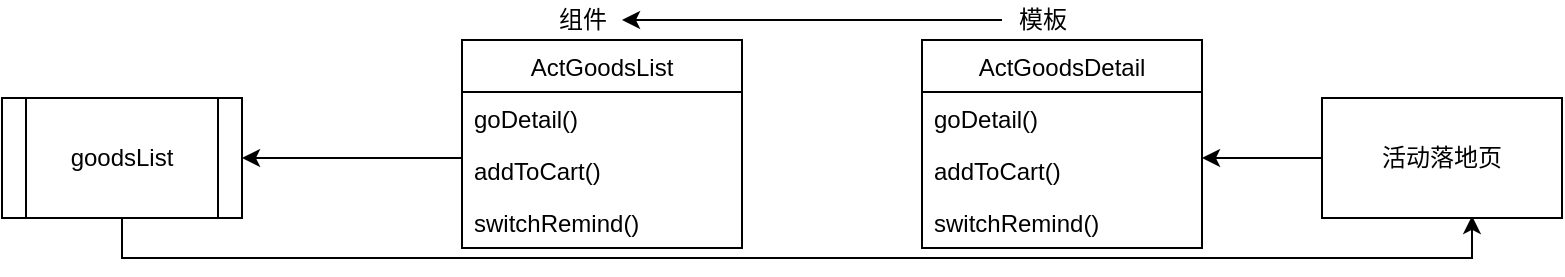 <mxfile version="13.3.5" type="device"><diagram id="wharV3VslZOccqr6hPWg" name="Page-1"><mxGraphModel dx="946" dy="615" grid="1" gridSize="10" guides="1" tooltips="1" connect="1" arrows="1" fold="1" page="1" pageScale="1" pageWidth="827" pageHeight="1169" math="0" shadow="0"><root><mxCell id="0"/><mxCell id="1" parent="0"/><mxCell id="Cv9Sgjlgx3uy_3O_BVt6-14" style="edgeStyle=orthogonalEdgeStyle;rounded=0;orthogonalLoop=1;jettySize=auto;html=1;exitX=0.5;exitY=1;exitDx=0;exitDy=0;entryX=0.625;entryY=0.983;entryDx=0;entryDy=0;entryPerimeter=0;" parent="1" source="Cv9Sgjlgx3uy_3O_BVt6-1" target="Cv9Sgjlgx3uy_3O_BVt6-2" edge="1"><mxGeometry relative="1" as="geometry"/></mxCell><mxCell id="Cv9Sgjlgx3uy_3O_BVt6-1" value="goodsList" style="shape=process;whiteSpace=wrap;html=1;backgroundOutline=1;" parent="1" vertex="1"><mxGeometry x="10" y="109" width="120" height="60" as="geometry"/></mxCell><mxCell id="pePh0rrNzs2Txp1D9SxP-5" style="edgeStyle=orthogonalEdgeStyle;rounded=0;orthogonalLoop=1;jettySize=auto;html=1;entryX=1;entryY=0.269;entryDx=0;entryDy=0;entryPerimeter=0;" edge="1" parent="1" source="Cv9Sgjlgx3uy_3O_BVt6-2" target="Cv9Sgjlgx3uy_3O_BVt6-12"><mxGeometry relative="1" as="geometry"/></mxCell><mxCell id="Cv9Sgjlgx3uy_3O_BVt6-2" value="活动落地页" style="rounded=0;whiteSpace=wrap;html=1;" parent="1" vertex="1"><mxGeometry x="670" y="109" width="120" height="60" as="geometry"/></mxCell><mxCell id="Cv9Sgjlgx3uy_3O_BVt6-5" value="组件" style="text;html=1;align=center;verticalAlign=middle;resizable=0;points=[];autosize=1;" parent="1" vertex="1"><mxGeometry x="280" y="60" width="40" height="20" as="geometry"/></mxCell><mxCell id="Cv9Sgjlgx3uy_3O_BVt6-8" style="edgeStyle=orthogonalEdgeStyle;rounded=0;orthogonalLoop=1;jettySize=auto;html=1;" parent="1" source="Cv9Sgjlgx3uy_3O_BVt6-7" target="Cv9Sgjlgx3uy_3O_BVt6-5" edge="1"><mxGeometry relative="1" as="geometry"/></mxCell><mxCell id="Cv9Sgjlgx3uy_3O_BVt6-7" value="模板" style="text;html=1;align=center;verticalAlign=middle;resizable=0;points=[];autosize=1;" parent="1" vertex="1"><mxGeometry x="510" y="60" width="40" height="20" as="geometry"/></mxCell><mxCell id="Cv9Sgjlgx3uy_3O_BVt6-10" value="ActGoodsDetail" style="swimlane;fontStyle=0;childLayout=stackLayout;horizontal=1;startSize=26;fillColor=none;horizontalStack=0;resizeParent=1;resizeParentMax=0;resizeLast=0;collapsible=1;marginBottom=0;" parent="1" vertex="1"><mxGeometry x="470" y="80" width="140" height="104" as="geometry"><mxRectangle x="414" y="90" width="120" height="26" as="alternateBounds"/></mxGeometry></mxCell><mxCell id="Cv9Sgjlgx3uy_3O_BVt6-11" value="goDetail()" style="text;strokeColor=none;fillColor=none;align=left;verticalAlign=top;spacingLeft=4;spacingRight=4;overflow=hidden;rotatable=0;points=[[0,0.5],[1,0.5]];portConstraint=eastwest;" parent="Cv9Sgjlgx3uy_3O_BVt6-10" vertex="1"><mxGeometry y="26" width="140" height="26" as="geometry"/></mxCell><mxCell id="Cv9Sgjlgx3uy_3O_BVt6-12" value="addToCart()" style="text;strokeColor=none;fillColor=none;align=left;verticalAlign=top;spacingLeft=4;spacingRight=4;overflow=hidden;rotatable=0;points=[[0,0.5],[1,0.5]];portConstraint=eastwest;" parent="Cv9Sgjlgx3uy_3O_BVt6-10" vertex="1"><mxGeometry y="52" width="140" height="26" as="geometry"/></mxCell><mxCell id="Cv9Sgjlgx3uy_3O_BVt6-13" value="switchRemind()" style="text;strokeColor=none;fillColor=none;align=left;verticalAlign=top;spacingLeft=4;spacingRight=4;overflow=hidden;rotatable=0;points=[[0,0.5],[1,0.5]];portConstraint=eastwest;" parent="Cv9Sgjlgx3uy_3O_BVt6-10" vertex="1"><mxGeometry y="78" width="140" height="26" as="geometry"/></mxCell><mxCell id="pePh0rrNzs2Txp1D9SxP-1" value="ActGoodsList" style="swimlane;fontStyle=0;childLayout=stackLayout;horizontal=1;startSize=26;fillColor=none;horizontalStack=0;resizeParent=1;resizeParentMax=0;resizeLast=0;collapsible=1;marginBottom=0;" vertex="1" parent="1"><mxGeometry x="240" y="80" width="140" height="104" as="geometry"><mxRectangle x="414" y="90" width="120" height="26" as="alternateBounds"/></mxGeometry></mxCell><mxCell id="pePh0rrNzs2Txp1D9SxP-2" value="goDetail()" style="text;strokeColor=none;fillColor=none;align=left;verticalAlign=top;spacingLeft=4;spacingRight=4;overflow=hidden;rotatable=0;points=[[0,0.5],[1,0.5]];portConstraint=eastwest;" vertex="1" parent="pePh0rrNzs2Txp1D9SxP-1"><mxGeometry y="26" width="140" height="26" as="geometry"/></mxCell><mxCell id="pePh0rrNzs2Txp1D9SxP-8" value="addToCart()" style="text;strokeColor=none;fillColor=none;align=left;verticalAlign=top;spacingLeft=4;spacingRight=4;overflow=hidden;rotatable=0;points=[[0,0.5],[1,0.5]];portConstraint=eastwest;" vertex="1" parent="pePh0rrNzs2Txp1D9SxP-1"><mxGeometry y="52" width="140" height="26" as="geometry"/></mxCell><mxCell id="pePh0rrNzs2Txp1D9SxP-4" value="switchRemind()" style="text;strokeColor=none;fillColor=none;align=left;verticalAlign=top;spacingLeft=4;spacingRight=4;overflow=hidden;rotatable=0;points=[[0,0.5],[1,0.5]];portConstraint=eastwest;" vertex="1" parent="pePh0rrNzs2Txp1D9SxP-1"><mxGeometry y="78" width="140" height="26" as="geometry"/></mxCell><mxCell id="pePh0rrNzs2Txp1D9SxP-7" style="edgeStyle=orthogonalEdgeStyle;rounded=0;orthogonalLoop=1;jettySize=auto;html=1;exitX=0;exitY=0.5;exitDx=0;exitDy=0;entryX=1;entryY=0.5;entryDx=0;entryDy=0;" edge="1" parent="1" target="Cv9Sgjlgx3uy_3O_BVt6-1"><mxGeometry relative="1" as="geometry"><mxPoint x="240" y="143" as="sourcePoint"/><mxPoint x="140" y="136" as="targetPoint"/><Array as="points"><mxPoint x="240" y="139"/></Array></mxGeometry></mxCell></root></mxGraphModel></diagram></mxfile>